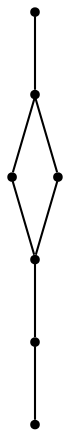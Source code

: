 graph {
  node [shape=point,comment="{\"directed\":false,\"doi\":\"10.1007/978-3-319-27261-0_19\",\"figure\":\"3 (3)\"}"]

  v0 [pos="1392.1478736498489,2126.020268618635"]
  v1 [pos="1342.0461142267468,2162.8017114001595"]
  v2 [pos="1299.7612154028302,2180.2878032535114"]
  v3 [pos="1263.2595559917027,2221.99391786464"]
  v4 [pos="1241.4019276458964,2168.2900876440012"]
  v5 [pos="1206.0837758649623,2211.429721974766"]
  v6 [pos="1153.9672174271022,2247.868490973062"]

  v6 -- v5 [id="-17",pos="1153.9672174271022,2247.868490973062 1159.8181467105305,2238.4547226367554 1165.664847364182,2229.0406999498955 1174.3496262765261,2222.969097886834 1183.038474847603,2216.897241473219 1194.5610776649694,2214.1634817239924 1206.0837758649623,2211.429721974766"]
  v5 -- v4 [id="-21",pos="1206.0837758649623,2211.429721974766 1210.8846060185274,2200.4740805830247 1215.6894740366163,2189.514115231874 1221.578015869113,2182.325405537755 1227.458036853638,2175.13695019419 1234.4341949824397,2171.711356939391 1241.4019276458964,2168.2900876440012"]
  v5 -- v3 [id="-22",pos="1206.0837758649623,2211.429721974766 1214.8434937275633,2215.0763458605734 1223.607376631524,2218.7227153958274 1233.133939017353,2220.485364731717 1242.668767897483,2222.24394445875 1252.962079423913,2222.119058336972 1263.2595559917027,2221.99391786464"]
  v4 -- v2 [id="-27",pos="1241.4019276458964,2168.2900876440012 1250.4283353323226,2165.8689247250504 1259.4590352369435,2163.4518314149554 1269.1855196080146,2165.4563681272416 1278.9121311559213,2167.452511271262 1289.3345271702785,2173.87003008711 1299.7612154028302,2180.2878032535114"]
  v3 -- v2 [id="-28",pos="1263.2595559917027,2221.99391786464 1273.0820906677068,2216.826277668787 1282.9085360313993,2211.6588918234866 1288.9929301904053,2204.707999896909 1295.0730003370081,2197.761177579187 1297.4192857732255,2189.0222012613676 1299.7612154028302,2180.2878032535114"]
  v2 -- v1 [id="-32",pos="1299.7612154028302,2180.2878032535114 1306.1581148406128,2172.961489909939 1312.5549824841867,2165.6313613080633 1319.6019781103037,2162.7182844186054 1326.6530433951534,2159.7970683114354 1334.3459701682457,2161.3015518355023 1342.0461142267468,2162.8017114001595"]
  v1 -- v0 [id="-35",pos="1342.0461142267468,2162.8017114001595 1351.9904843110598,2157.09662848472 1361.9420716807817,2151.4042630969557 1370.2933929307183,2145.2700907977282 1378.6447141806548,2139.1356641479474 1385.3957693108057,2132.5764720737893 1392.1478736498489,2126.020268618635"]
}